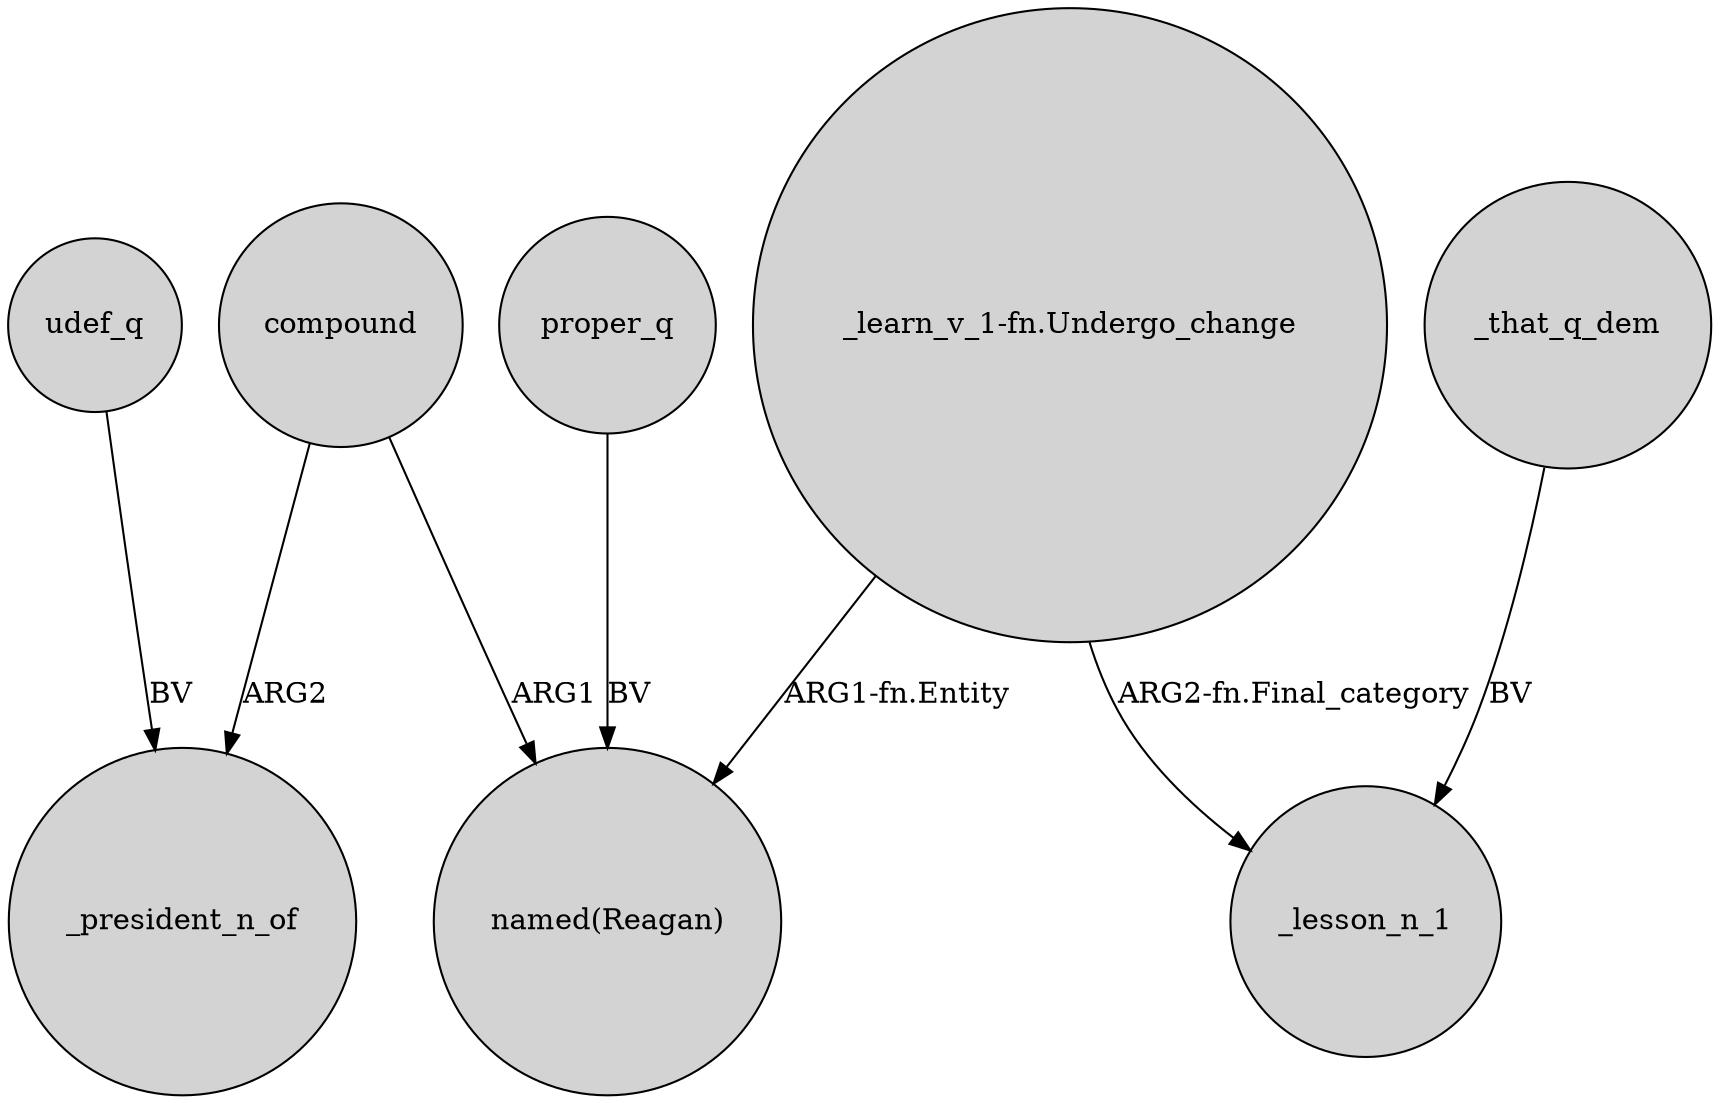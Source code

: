 digraph {
	node [shape=circle style=filled]
	compound -> "named(Reagan)" [label=ARG1]
	proper_q -> "named(Reagan)" [label=BV]
	compound -> _president_n_of [label=ARG2]
	_that_q_dem -> _lesson_n_1 [label=BV]
	udef_q -> _president_n_of [label=BV]
	"_learn_v_1-fn.Undergo_change" -> "named(Reagan)" [label="ARG1-fn.Entity"]
	"_learn_v_1-fn.Undergo_change" -> _lesson_n_1 [label="ARG2-fn.Final_category"]
}
